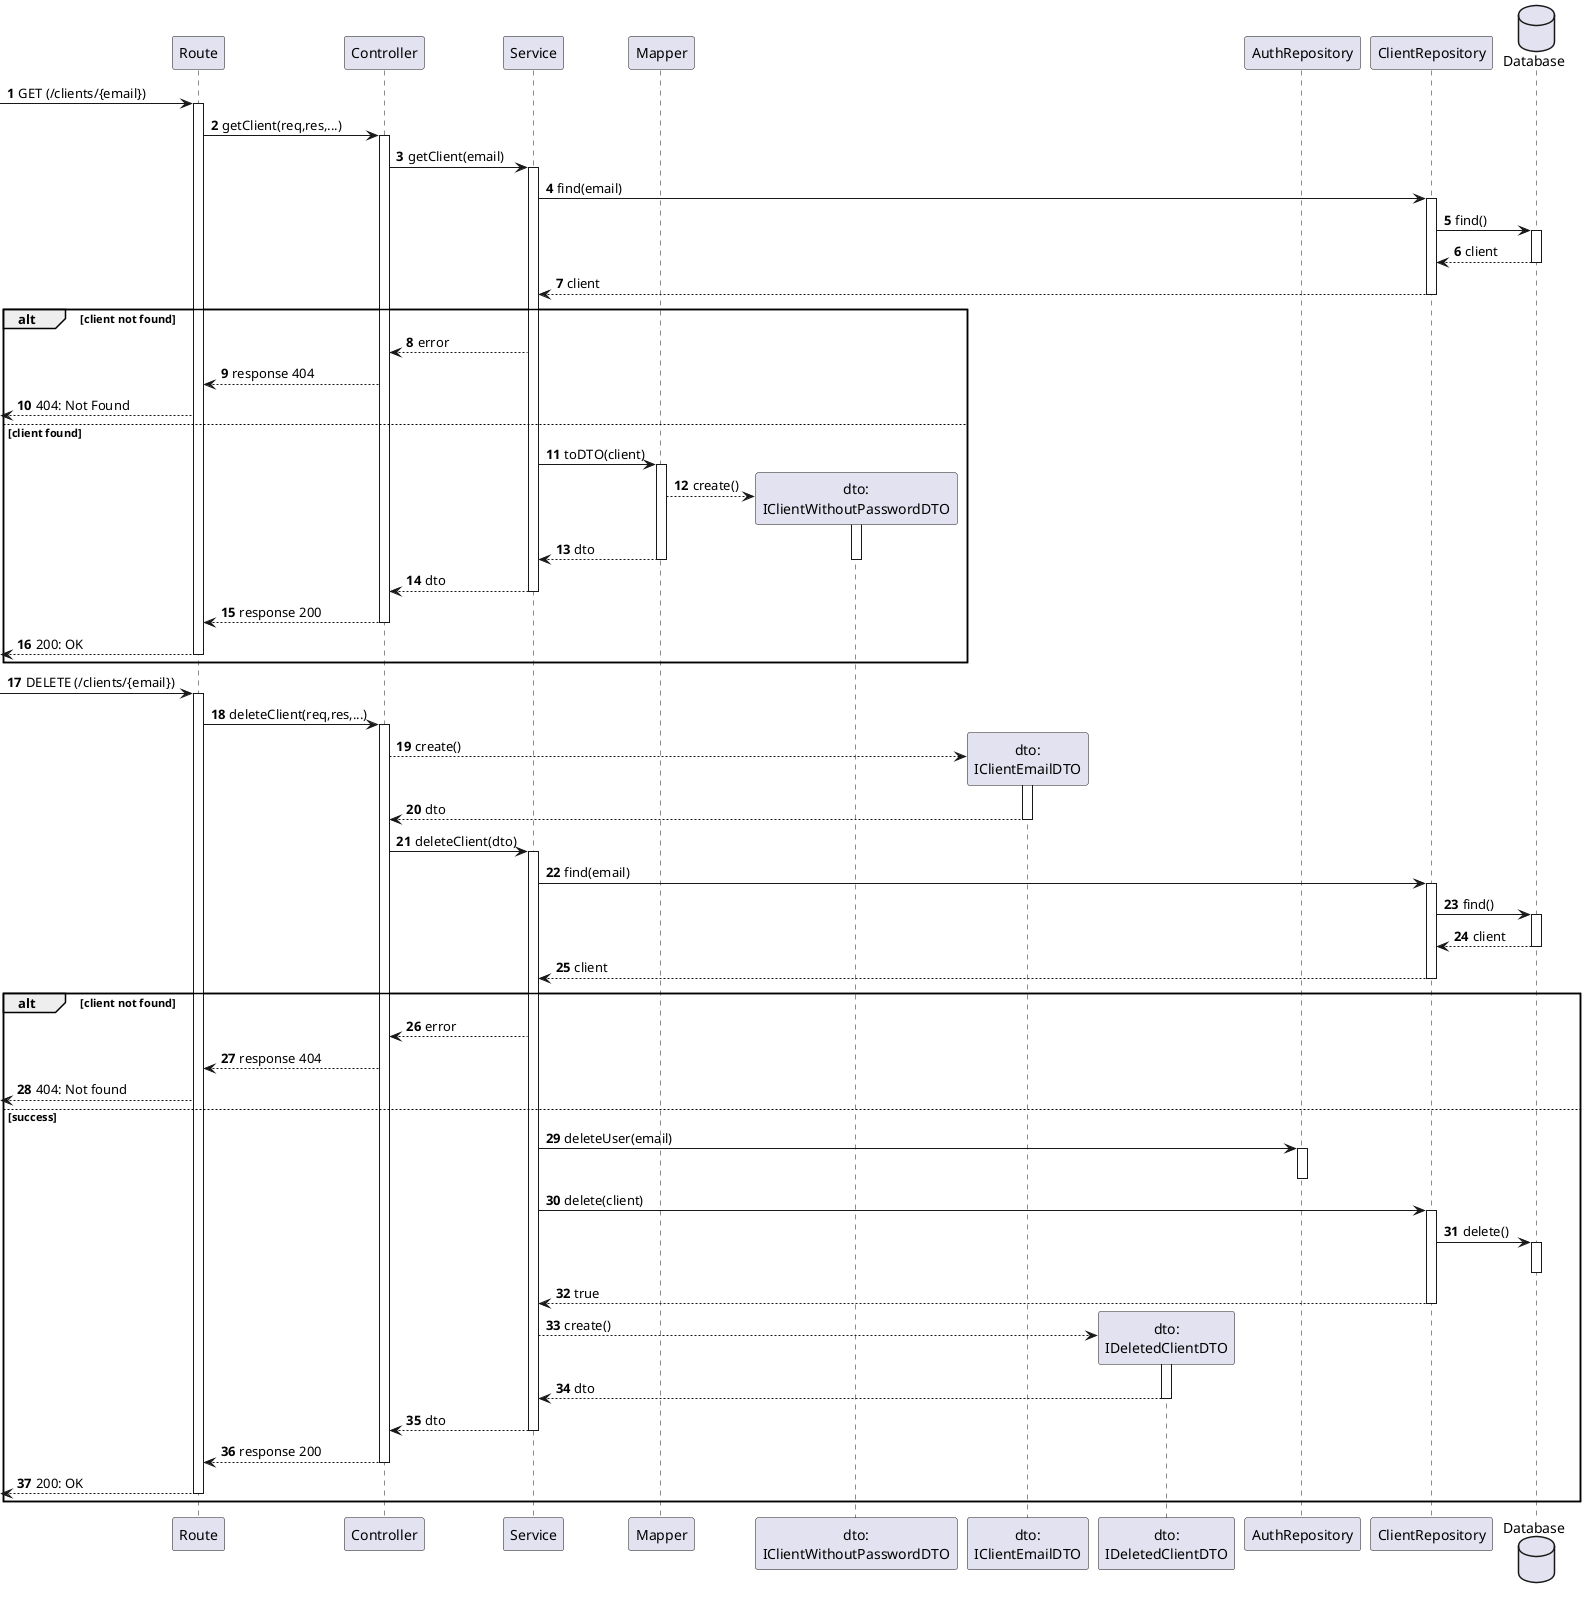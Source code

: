 @startuml
autonumber


participant "Route" as r
participant "Controller" as ctrl
participant "Service" as svc

participant "Mapper" as map
participant "dto:\nIClientWithoutPasswordDTO" as cp_dto
participant "dto:\nIClientEmailDTO" as dto
participant "dto:\nIDeletedClientDTO" as d_dto

participant "AuthRepository" as a_repo
participant "ClientRepository" as repo

database "Database" as db

[-> r: GET (/clients/{email})
activate r
    r -> ctrl : getClient(req,res,...)
    activate ctrl
        ctrl -> svc : getClient(email)
        activate svc
            svc -> repo : find(email)
            activate repo
                repo -> db : find()
                activate db
                    db --> repo : client
                deactivate db
                repo --> svc : client
            deactivate repo
alt client not found
            svc --> ctrl : error
            ctrl --> r : response 404
            [<--r : 404: Not Found
else client found
            svc -> map : toDTO(client)
            activate map
                map --> cp_dto **: create()
                activate cp_dto
                    map --> svc : dto
                deactivate cp_dto
            deactivate map
            svc --> ctrl : dto
        deactivate svc
        ctrl --> r : response 200
    deactivate ctrl
    [<--r: 200: OK
deactivate r
end

[-> r: DELETE (/clients/{email})
activate r
    r -> ctrl : deleteClient(req,res,...)
    activate ctrl
        ctrl --> dto** : create()

        activate dto
        dto --> ctrl : dto
        deactivate dto

        ctrl -> svc : deleteClient(dto)
        activate svc
            svc -> repo : find(email)
            activate repo
                repo -> db : find()
                activate db
                    db --> repo : client
                deactivate db
                repo --> svc : client
            deactivate repo
alt client not found
                svc --> ctrl : error
                ctrl --> r : response 404
                [<--r : 404: Not found
else success

            svc -> a_repo: deleteUser(email)
            activate a_repo
            deactivate a_repo

            svc -> repo : delete(client)
            activate repo
                repo -> db : delete()
                activate db

                deactivate db
                repo --> svc : true

            deactivate repo

            svc --> d_dto** : create()

            activate d_dto
                d_dto --> svc : dto
            deactivate d_dto


            svc --> ctrl : dto
        deactivate svc
        ctrl --> r : response 200
    deactivate ctrl
    [<--r: 200: OK
deactivate r
end


@enduml
